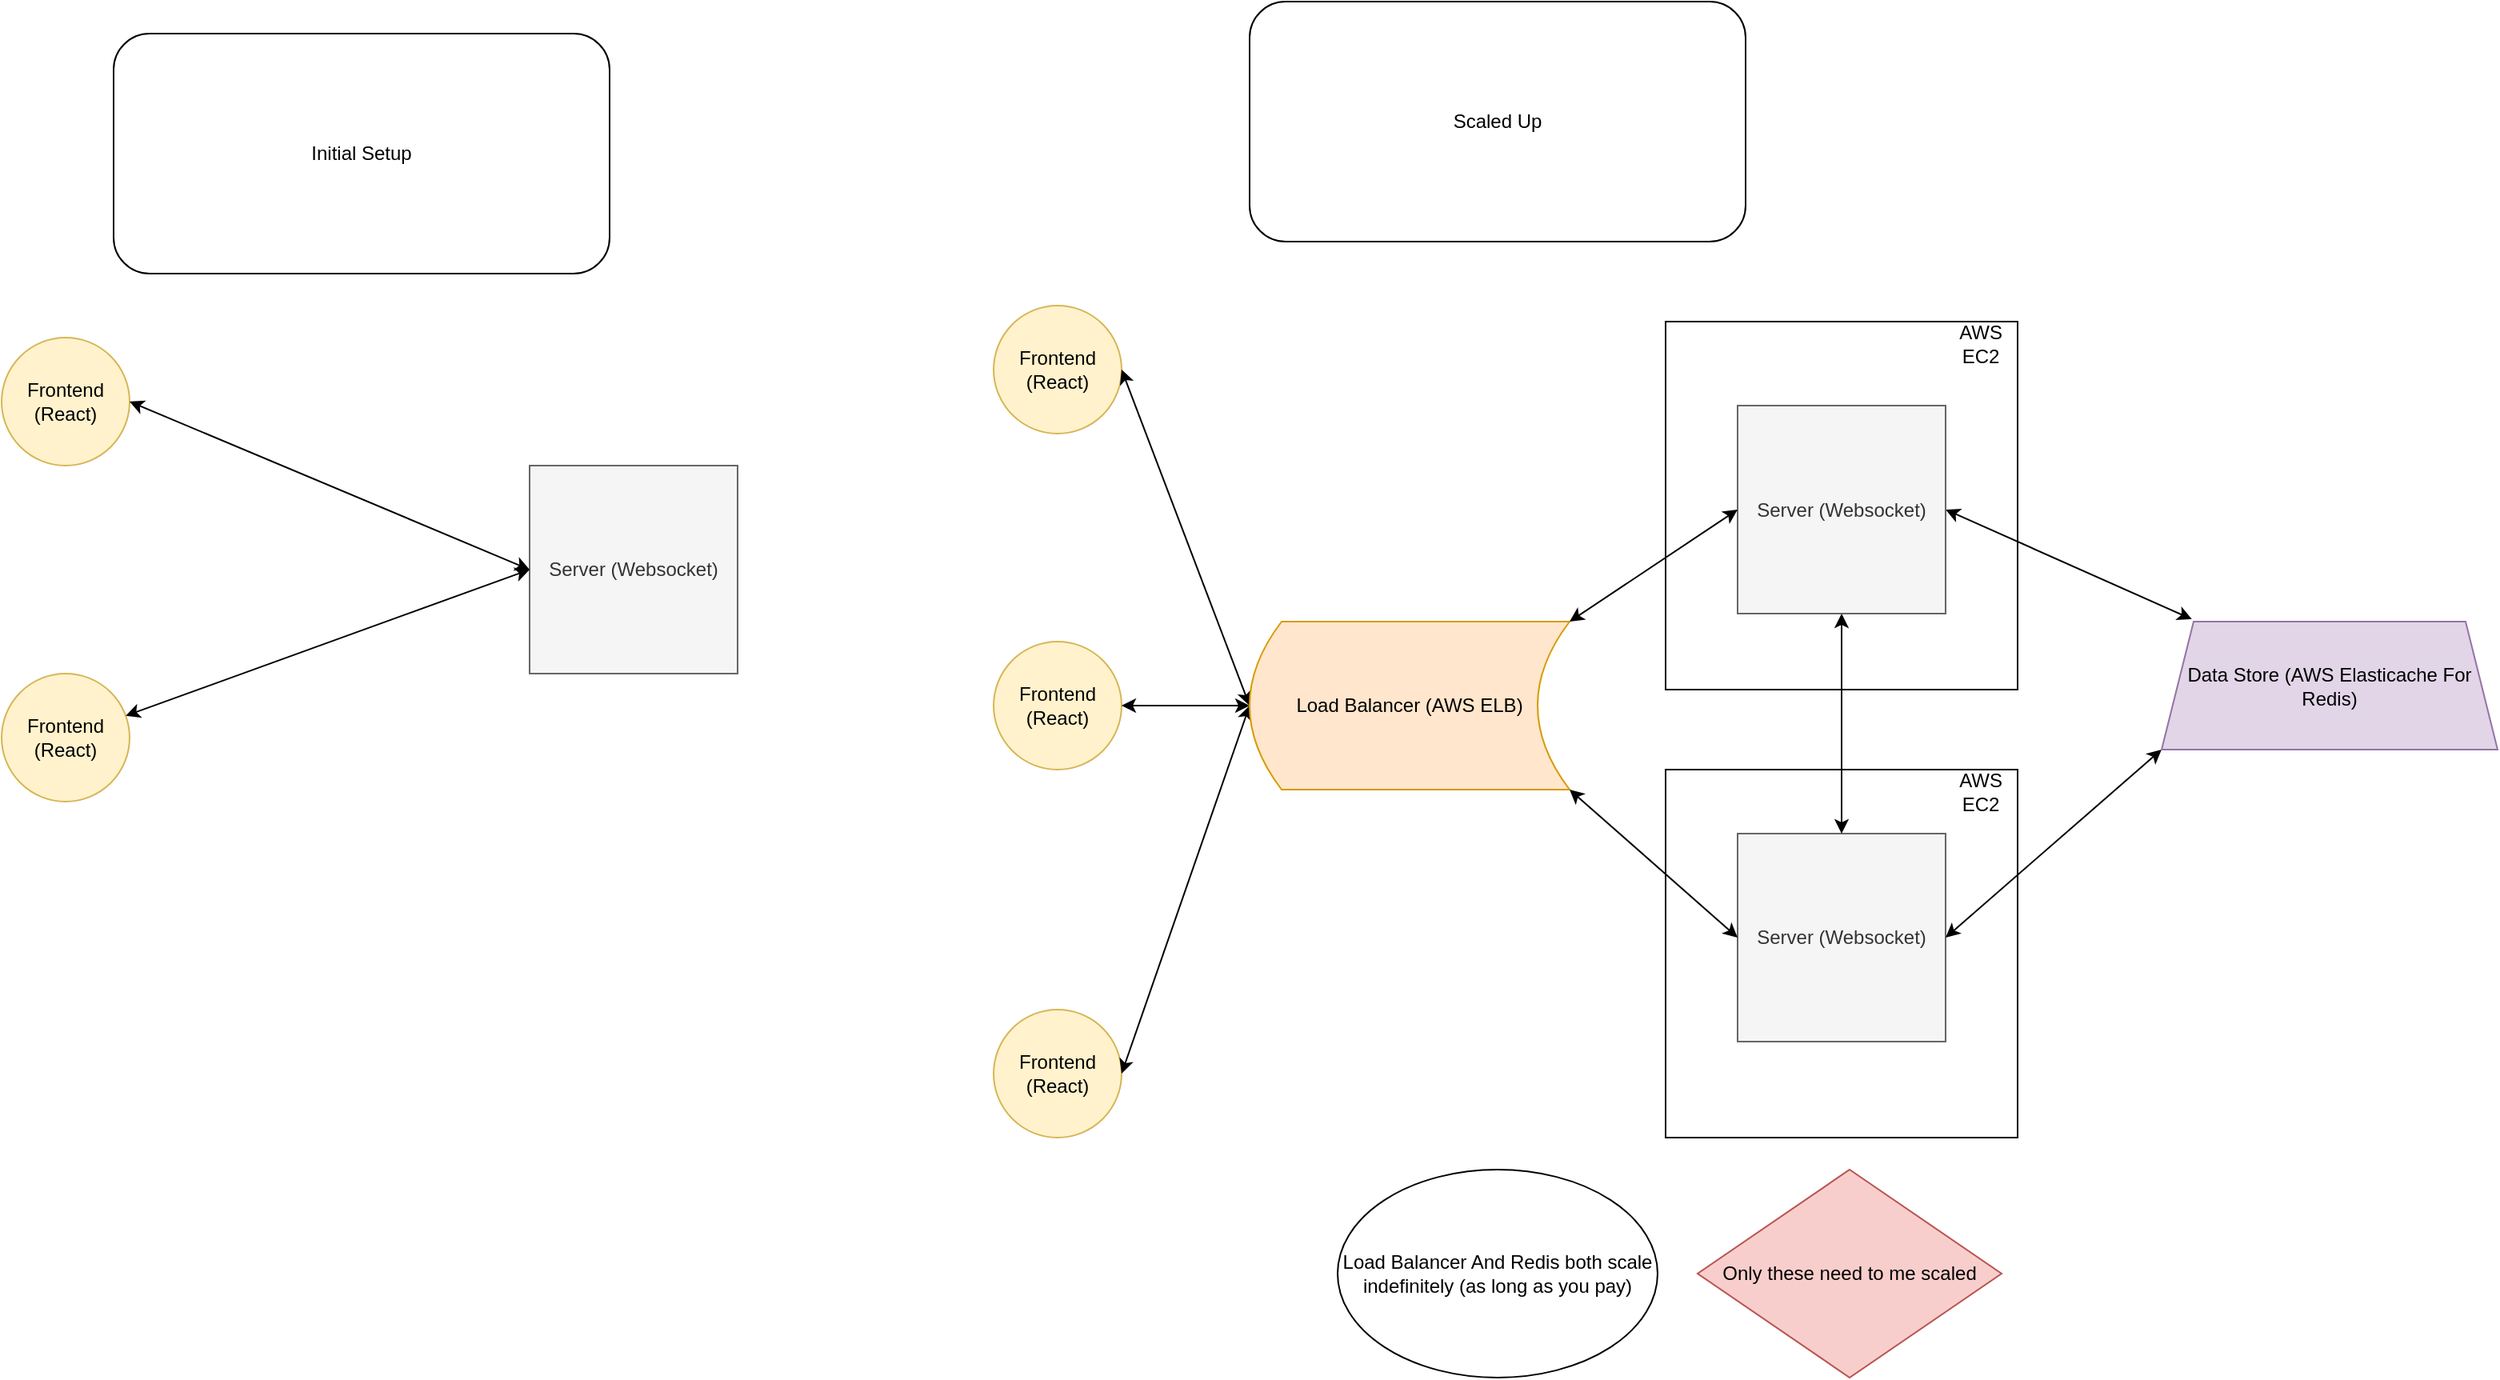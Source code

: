 <mxfile version="20.0.2" type="device"><diagram id="jrtX3ePi-vBj2rECiGY2" name="Page-1"><mxGraphModel dx="2062" dy="1112" grid="1" gridSize="10" guides="1" tooltips="1" connect="1" arrows="1" fold="1" page="1" pageScale="1" pageWidth="850" pageHeight="1100" math="0" shadow="0"><root><mxCell id="0"/><mxCell id="1" parent="0"/><mxCell id="PnrT-ujSZE9D15VnyTh0-2" value="" style="group" vertex="1" connectable="0" parent="1"><mxGeometry x="1070" y="650" width="220" height="230" as="geometry"/></mxCell><mxCell id="PnrT-ujSZE9D15VnyTh0-3" value="" style="rounded=0;whiteSpace=wrap;html=1;" vertex="1" parent="PnrT-ujSZE9D15VnyTh0-2"><mxGeometry width="220" height="230" as="geometry"/></mxCell><mxCell id="PnrT-ujSZE9D15VnyTh0-4" value="AWS EC2" style="text;html=1;strokeColor=none;fillColor=none;align=center;verticalAlign=middle;whiteSpace=wrap;rounded=0;" vertex="1" parent="PnrT-ujSZE9D15VnyTh0-2"><mxGeometry x="190.235" y="7.797" width="14.092" height="11.695" as="geometry"/></mxCell><mxCell id="WYAlRC6mInyyOsZK7OGl-41" value="&lt;div&gt;Server (Websocket)&lt;/div&gt;" style="whiteSpace=wrap;html=1;aspect=fixed;fillColor=#f5f5f5;fontColor=#333333;strokeColor=#666666;" parent="PnrT-ujSZE9D15VnyTh0-2" vertex="1"><mxGeometry x="45" y="40" width="130" height="130" as="geometry"/></mxCell><mxCell id="PnrT-ujSZE9D15VnyTh0-1" value="" style="group" vertex="1" connectable="0" parent="1"><mxGeometry x="1070" y="370" width="220" height="230" as="geometry"/></mxCell><mxCell id="WYAlRC6mInyyOsZK7OGl-31" value="" style="rounded=0;whiteSpace=wrap;html=1;" parent="PnrT-ujSZE9D15VnyTh0-1" vertex="1"><mxGeometry width="220" height="230" as="geometry"/></mxCell><mxCell id="WYAlRC6mInyyOsZK7OGl-32" value="AWS EC2" style="text;html=1;strokeColor=none;fillColor=none;align=center;verticalAlign=middle;whiteSpace=wrap;rounded=0;" parent="PnrT-ujSZE9D15VnyTh0-1" vertex="1"><mxGeometry x="190.235" y="7.797" width="14.092" height="11.695" as="geometry"/></mxCell><mxCell id="WYAlRC6mInyyOsZK7OGl-2" value="&lt;div&gt;Server (Websocket)&lt;/div&gt;" style="whiteSpace=wrap;html=1;aspect=fixed;fillColor=#f5f5f5;fontColor=#333333;strokeColor=#666666;" parent="1" vertex="1"><mxGeometry x="360" y="460" width="130" height="130" as="geometry"/></mxCell><mxCell id="WYAlRC6mInyyOsZK7OGl-5" value="Frontend (React)" style="ellipse;whiteSpace=wrap;html=1;aspect=fixed;fillColor=#fff2cc;strokeColor=#d6b656;" parent="1" vertex="1"><mxGeometry x="30" y="380" width="80" height="80" as="geometry"/></mxCell><mxCell id="WYAlRC6mInyyOsZK7OGl-7" value="Frontend (React)" style="ellipse;whiteSpace=wrap;html=1;aspect=fixed;fillColor=#fff2cc;strokeColor=#d6b656;" parent="1" vertex="1"><mxGeometry x="30" y="590" width="80" height="80" as="geometry"/></mxCell><mxCell id="WYAlRC6mInyyOsZK7OGl-9" value="Initial Setup" style="rounded=1;whiteSpace=wrap;html=1;" parent="1" vertex="1"><mxGeometry x="100" y="190" width="310" height="150" as="geometry"/></mxCell><mxCell id="WYAlRC6mInyyOsZK7OGl-15" value="" style="endArrow=classic;startArrow=classic;html=1;rounded=0;entryX=0;entryY=0.5;entryDx=0;entryDy=0;" parent="1" source="WYAlRC6mInyyOsZK7OGl-7" target="WYAlRC6mInyyOsZK7OGl-2" edge="1"><mxGeometry width="50" height="50" relative="1" as="geometry"><mxPoint x="400" y="590" as="sourcePoint"/><mxPoint x="450" y="540" as="targetPoint"/></mxGeometry></mxCell><mxCell id="WYAlRC6mInyyOsZK7OGl-16" value="" style="endArrow=classic;startArrow=classic;html=1;rounded=0;entryX=1;entryY=0.5;entryDx=0;entryDy=0;exitX=0;exitY=0.5;exitDx=0;exitDy=0;" parent="1" source="WYAlRC6mInyyOsZK7OGl-2" target="WYAlRC6mInyyOsZK7OGl-5" edge="1"><mxGeometry width="50" height="50" relative="1" as="geometry"><mxPoint x="400" y="590" as="sourcePoint"/><mxPoint x="450" y="540" as="targetPoint"/></mxGeometry></mxCell><mxCell id="WYAlRC6mInyyOsZK7OGl-18" value="Frontend (React)" style="ellipse;whiteSpace=wrap;html=1;aspect=fixed;fillColor=#fff2cc;strokeColor=#d6b656;" parent="1" vertex="1"><mxGeometry x="650" y="360" width="80" height="80" as="geometry"/></mxCell><mxCell id="WYAlRC6mInyyOsZK7OGl-19" value="Frontend (React)" style="ellipse;whiteSpace=wrap;html=1;aspect=fixed;fillColor=#fff2cc;strokeColor=#d6b656;" parent="1" vertex="1"><mxGeometry x="650" y="570" width="80" height="80" as="geometry"/></mxCell><mxCell id="WYAlRC6mInyyOsZK7OGl-20" value="Scaled Up" style="rounded=1;whiteSpace=wrap;html=1;" parent="1" vertex="1"><mxGeometry x="810" y="170" width="310" height="150" as="geometry"/></mxCell><mxCell id="WYAlRC6mInyyOsZK7OGl-23" value="Frontend (React)" style="ellipse;whiteSpace=wrap;html=1;aspect=fixed;fillColor=#fff2cc;strokeColor=#d6b656;" parent="1" vertex="1"><mxGeometry x="650" y="800" width="80" height="80" as="geometry"/></mxCell><mxCell id="WYAlRC6mInyyOsZK7OGl-47" value="" style="endArrow=classic;startArrow=classic;html=1;rounded=0;exitX=0.5;exitY=0;exitDx=0;exitDy=0;entryX=0.5;entryY=1;entryDx=0;entryDy=0;" parent="1" source="WYAlRC6mInyyOsZK7OGl-41" target="WYAlRC6mInyyOsZK7OGl-17" edge="1"><mxGeometry width="50" height="50" relative="1" as="geometry"><mxPoint x="1185" y="660" as="sourcePoint"/><mxPoint x="1185" y="550" as="targetPoint"/></mxGeometry></mxCell><mxCell id="WYAlRC6mInyyOsZK7OGl-56" value="" style="endArrow=classic;startArrow=classic;html=1;rounded=0;entryX=1;entryY=0.5;entryDx=0;entryDy=0;exitX=0;exitY=0.5;exitDx=0;exitDy=0;" parent="1" source="WYAlRC6mInyyOsZK7OGl-34" target="WYAlRC6mInyyOsZK7OGl-18" edge="1"><mxGeometry width="50" height="50" relative="1" as="geometry"><mxPoint x="750" y="660" as="sourcePoint"/><mxPoint x="800" y="610" as="targetPoint"/></mxGeometry></mxCell><mxCell id="WYAlRC6mInyyOsZK7OGl-57" value="" style="endArrow=classic;startArrow=classic;html=1;rounded=0;entryX=1;entryY=0.5;entryDx=0;entryDy=0;exitX=0;exitY=0.5;exitDx=0;exitDy=0;" parent="1" source="WYAlRC6mInyyOsZK7OGl-34" target="WYAlRC6mInyyOsZK7OGl-23" edge="1"><mxGeometry width="50" height="50" relative="1" as="geometry"><mxPoint x="750" y="660" as="sourcePoint"/><mxPoint x="800" y="610" as="targetPoint"/></mxGeometry></mxCell><mxCell id="WYAlRC6mInyyOsZK7OGl-58" value="" style="endArrow=classic;startArrow=classic;html=1;rounded=0;exitX=1;exitY=0.5;exitDx=0;exitDy=0;entryX=0;entryY=0.5;entryDx=0;entryDy=0;" parent="1" source="WYAlRC6mInyyOsZK7OGl-19" target="WYAlRC6mInyyOsZK7OGl-34" edge="1"><mxGeometry width="50" height="50" relative="1" as="geometry"><mxPoint x="750" y="660" as="sourcePoint"/><mxPoint x="800" y="610" as="targetPoint"/></mxGeometry></mxCell><mxCell id="WYAlRC6mInyyOsZK7OGl-61" value="" style="endArrow=classic;startArrow=classic;html=1;rounded=0;entryX=0.09;entryY=-0.019;entryDx=0;entryDy=0;exitX=1;exitY=0.5;exitDx=0;exitDy=0;entryPerimeter=0;" parent="1" source="WYAlRC6mInyyOsZK7OGl-17" target="WYAlRC6mInyyOsZK7OGl-65" edge="1"><mxGeometry width="50" height="50" relative="1" as="geometry"><mxPoint x="1315" y="490" as="sourcePoint"/><mxPoint x="1340" y="487.5" as="targetPoint"/></mxGeometry></mxCell><mxCell id="WYAlRC6mInyyOsZK7OGl-17" value="&lt;div&gt;Server (Websocket)&lt;/div&gt;" style="whiteSpace=wrap;html=1;aspect=fixed;fillColor=#f5f5f5;fontColor=#333333;strokeColor=#666666;" parent="1" vertex="1"><mxGeometry x="1115" y="422.5" width="130" height="130" as="geometry"/></mxCell><mxCell id="WYAlRC6mInyyOsZK7OGl-62" value="" style="endArrow=classic;startArrow=classic;html=1;rounded=0;exitX=1;exitY=0.5;exitDx=0;exitDy=0;entryX=0;entryY=1;entryDx=0;entryDy=0;" parent="1" source="WYAlRC6mInyyOsZK7OGl-41" target="WYAlRC6mInyyOsZK7OGl-65" edge="1"><mxGeometry width="50" height="50" relative="1" as="geometry"><mxPoint x="1305" y="770" as="sourcePoint"/><mxPoint x="1319" y="767.5" as="targetPoint"/></mxGeometry></mxCell><mxCell id="WYAlRC6mInyyOsZK7OGl-65" value="Data Store (AWS Elasticache For Redis)" style="shape=trapezoid;perimeter=trapezoidPerimeter;whiteSpace=wrap;html=1;fixedSize=1;fillColor=#e1d5e7;strokeColor=#9673a6;" parent="1" vertex="1"><mxGeometry x="1380" y="557.5" width="210" height="80" as="geometry"/></mxCell><mxCell id="WYAlRC6mInyyOsZK7OGl-34" value="Load Balancer (AWS ELB)" style="shape=dataStorage;whiteSpace=wrap;html=1;fixedSize=1;fillColor=#ffe6cc;strokeColor=#d79b00;" parent="1" vertex="1"><mxGeometry x="810" y="557.5" width="200" height="105" as="geometry"/></mxCell><mxCell id="PnrT-ujSZE9D15VnyTh0-8" value="Only these need to me scaled" style="rhombus;whiteSpace=wrap;html=1;fillColor=#f8cecc;strokeColor=#b85450;" vertex="1" parent="1"><mxGeometry x="1090" y="900" width="190" height="130" as="geometry"/></mxCell><mxCell id="PnrT-ujSZE9D15VnyTh0-9" value="Load Balancer And Redis both scale indefinitely (as long as you pay)" style="ellipse;whiteSpace=wrap;html=1;" vertex="1" parent="1"><mxGeometry x="865" y="900" width="200" height="130" as="geometry"/></mxCell><mxCell id="PnrT-ujSZE9D15VnyTh0-10" value="" style="endArrow=classic;startArrow=classic;html=1;rounded=0;entryX=0;entryY=0.5;entryDx=0;entryDy=0;exitX=1;exitY=0;exitDx=0;exitDy=0;" edge="1" parent="1" source="WYAlRC6mInyyOsZK7OGl-34" target="WYAlRC6mInyyOsZK7OGl-17"><mxGeometry width="50" height="50" relative="1" as="geometry"><mxPoint x="820" y="680" as="sourcePoint"/><mxPoint x="870" y="630" as="targetPoint"/></mxGeometry></mxCell><mxCell id="PnrT-ujSZE9D15VnyTh0-11" value="" style="endArrow=classic;startArrow=classic;html=1;rounded=0;entryX=0;entryY=0.5;entryDx=0;entryDy=0;exitX=1;exitY=1;exitDx=0;exitDy=0;" edge="1" parent="1" source="WYAlRC6mInyyOsZK7OGl-34" target="WYAlRC6mInyyOsZK7OGl-41"><mxGeometry width="50" height="50" relative="1" as="geometry"><mxPoint x="820" y="680" as="sourcePoint"/><mxPoint x="870" y="630" as="targetPoint"/></mxGeometry></mxCell></root></mxGraphModel></diagram></mxfile>